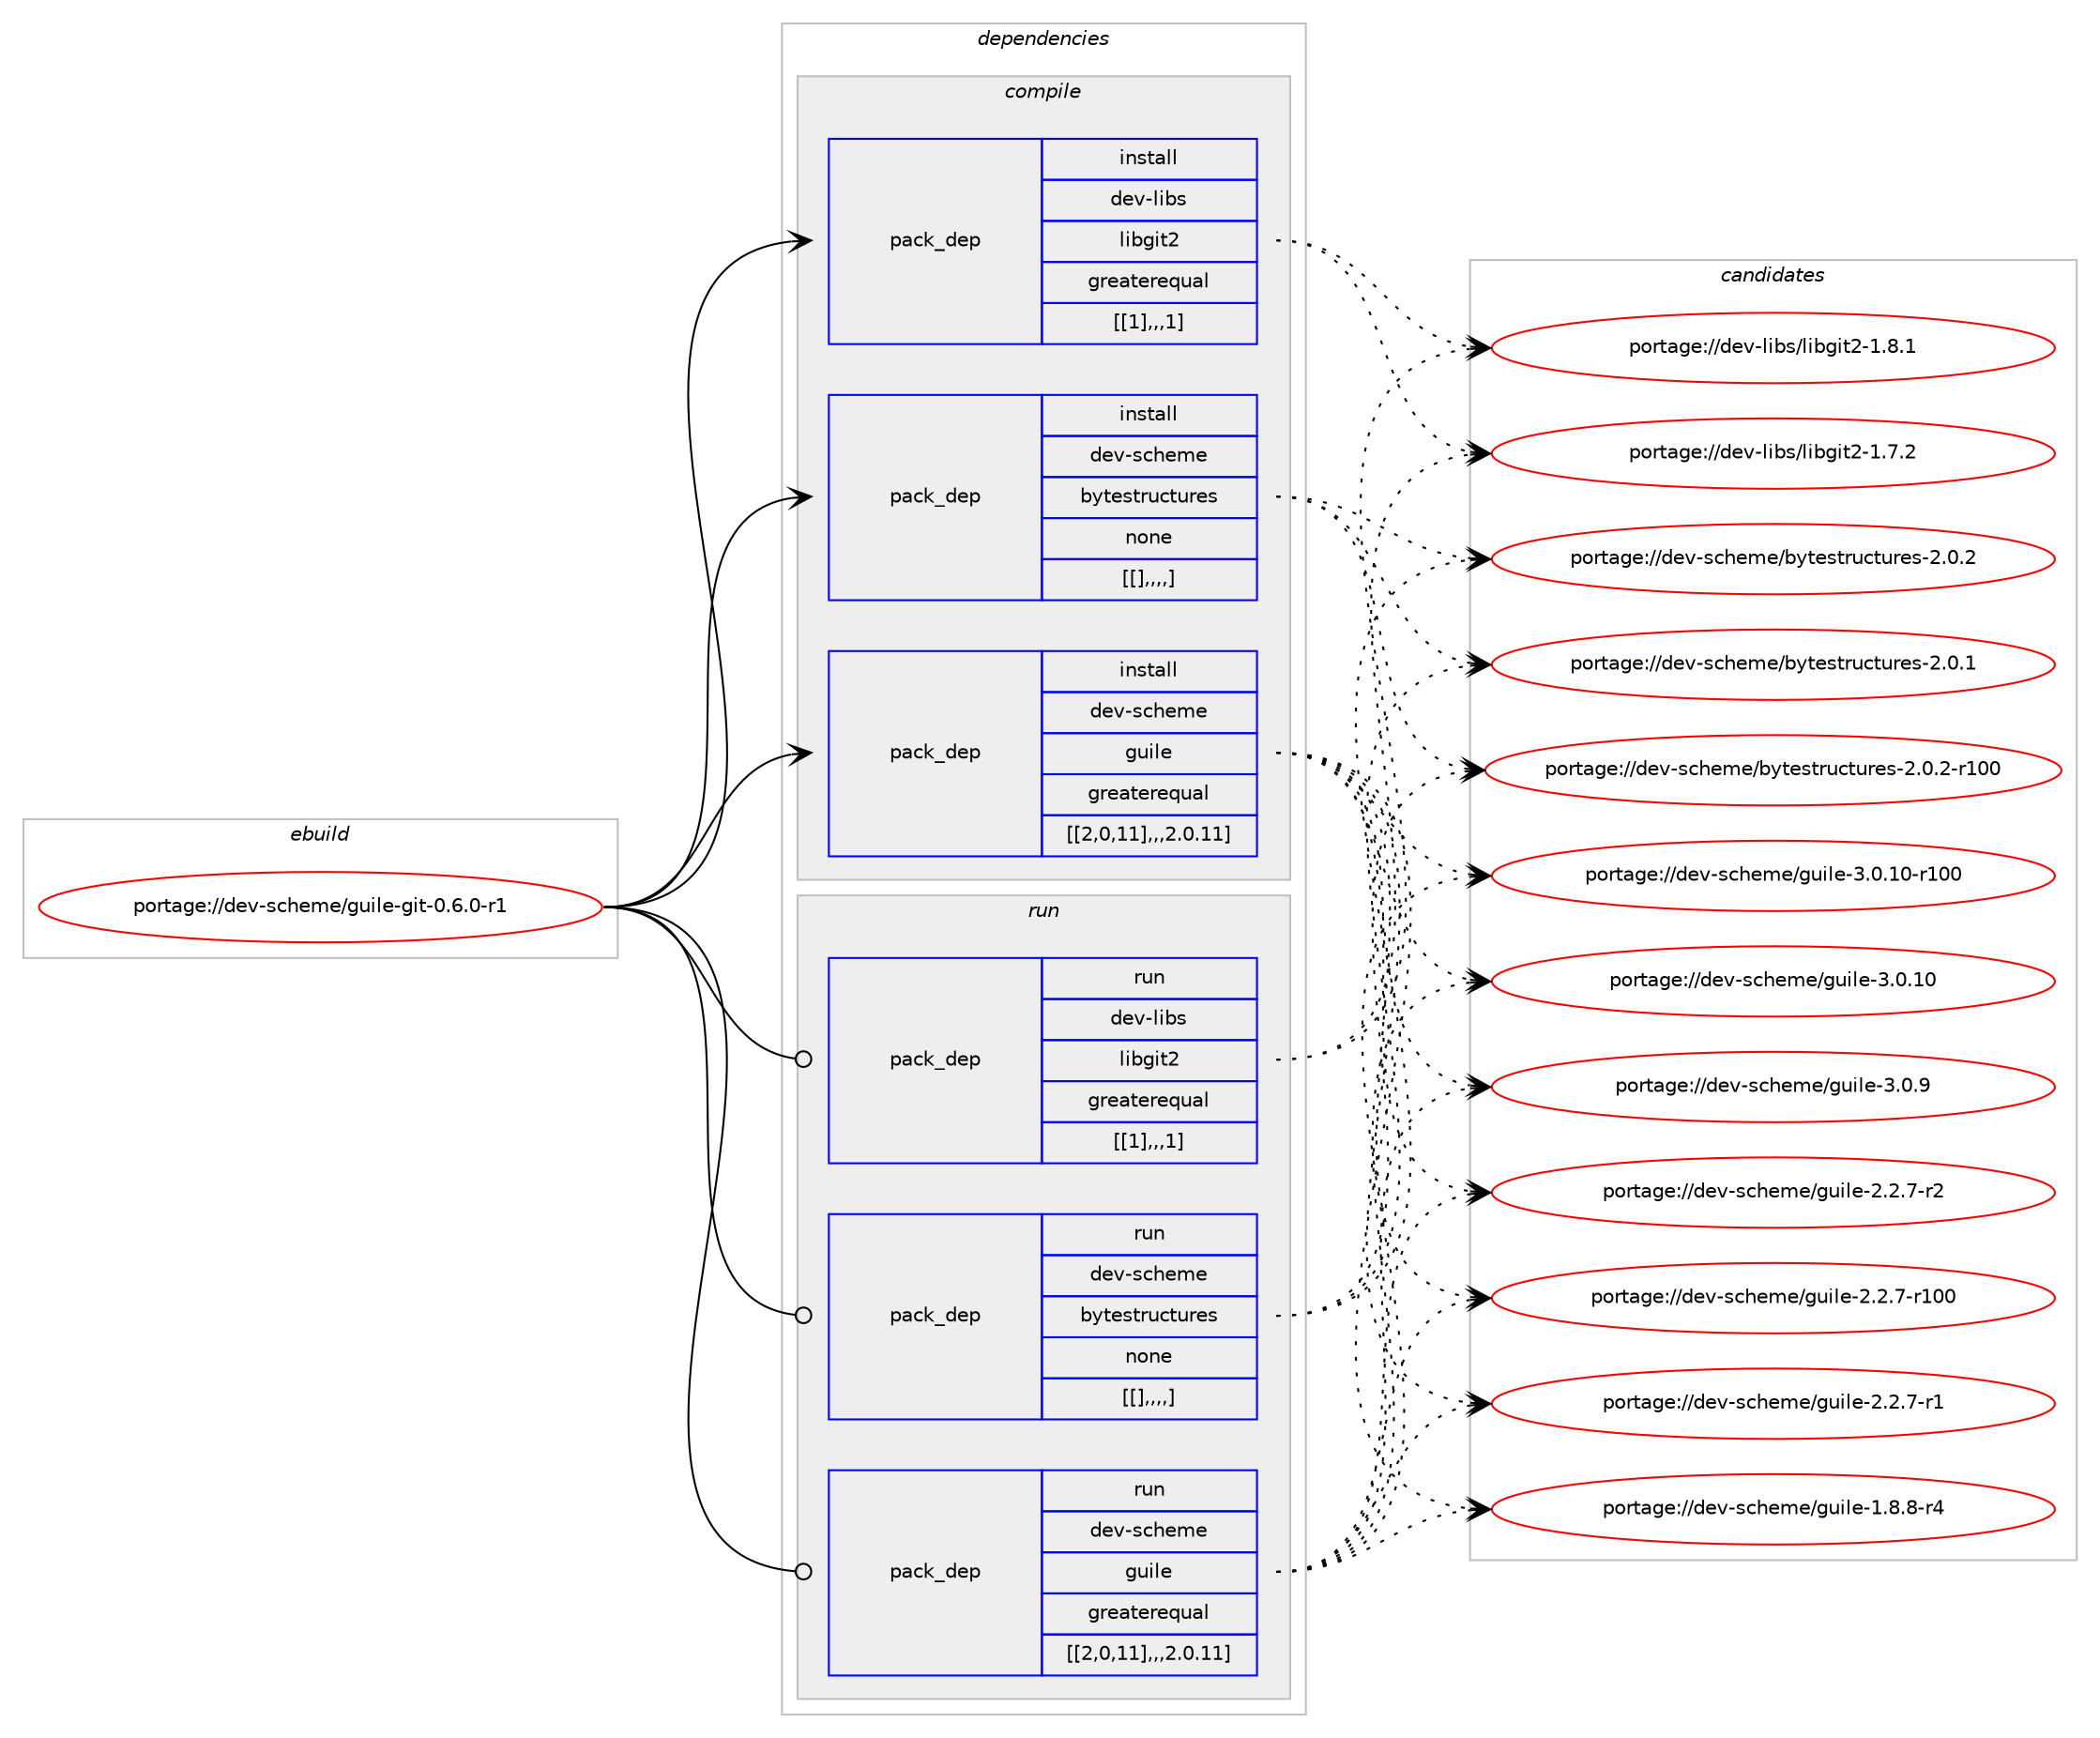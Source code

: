 digraph prolog {

# *************
# Graph options
# *************

newrank=true;
concentrate=true;
compound=true;
graph [rankdir=LR,fontname=Helvetica,fontsize=10,ranksep=1.5];#, ranksep=2.5, nodesep=0.2];
edge  [arrowhead=vee];
node  [fontname=Helvetica,fontsize=10];

# **********
# The ebuild
# **********

subgraph cluster_leftcol {
color=gray;
label=<<i>ebuild</i>>;
id [label="portage://dev-scheme/guile-git-0.6.0-r1", color=red, width=4, href="../dev-scheme/guile-git-0.6.0-r1.svg"];
}

# ****************
# The dependencies
# ****************

subgraph cluster_midcol {
color=gray;
label=<<i>dependencies</i>>;
subgraph cluster_compile {
fillcolor="#eeeeee";
style=filled;
label=<<i>compile</i>>;
subgraph pack150675 {
dependency213540 [label=<<TABLE BORDER="0" CELLBORDER="1" CELLSPACING="0" CELLPADDING="4" WIDTH="220"><TR><TD ROWSPAN="6" CELLPADDING="30">pack_dep</TD></TR><TR><TD WIDTH="110">install</TD></TR><TR><TD>dev-libs</TD></TR><TR><TD>libgit2</TD></TR><TR><TD>greaterequal</TD></TR><TR><TD>[[1],,,1]</TD></TR></TABLE>>, shape=none, color=blue];
}
id:e -> dependency213540:w [weight=20,style="solid",arrowhead="vee"];
subgraph pack150676 {
dependency213541 [label=<<TABLE BORDER="0" CELLBORDER="1" CELLSPACING="0" CELLPADDING="4" WIDTH="220"><TR><TD ROWSPAN="6" CELLPADDING="30">pack_dep</TD></TR><TR><TD WIDTH="110">install</TD></TR><TR><TD>dev-scheme</TD></TR><TR><TD>bytestructures</TD></TR><TR><TD>none</TD></TR><TR><TD>[[],,,,]</TD></TR></TABLE>>, shape=none, color=blue];
}
id:e -> dependency213541:w [weight=20,style="solid",arrowhead="vee"];
subgraph pack150677 {
dependency213542 [label=<<TABLE BORDER="0" CELLBORDER="1" CELLSPACING="0" CELLPADDING="4" WIDTH="220"><TR><TD ROWSPAN="6" CELLPADDING="30">pack_dep</TD></TR><TR><TD WIDTH="110">install</TD></TR><TR><TD>dev-scheme</TD></TR><TR><TD>guile</TD></TR><TR><TD>greaterequal</TD></TR><TR><TD>[[2,0,11],,,2.0.11]</TD></TR></TABLE>>, shape=none, color=blue];
}
id:e -> dependency213542:w [weight=20,style="solid",arrowhead="vee"];
}
subgraph cluster_compileandrun {
fillcolor="#eeeeee";
style=filled;
label=<<i>compile and run</i>>;
}
subgraph cluster_run {
fillcolor="#eeeeee";
style=filled;
label=<<i>run</i>>;
subgraph pack150678 {
dependency213543 [label=<<TABLE BORDER="0" CELLBORDER="1" CELLSPACING="0" CELLPADDING="4" WIDTH="220"><TR><TD ROWSPAN="6" CELLPADDING="30">pack_dep</TD></TR><TR><TD WIDTH="110">run</TD></TR><TR><TD>dev-libs</TD></TR><TR><TD>libgit2</TD></TR><TR><TD>greaterequal</TD></TR><TR><TD>[[1],,,1]</TD></TR></TABLE>>, shape=none, color=blue];
}
id:e -> dependency213543:w [weight=20,style="solid",arrowhead="odot"];
subgraph pack150679 {
dependency213544 [label=<<TABLE BORDER="0" CELLBORDER="1" CELLSPACING="0" CELLPADDING="4" WIDTH="220"><TR><TD ROWSPAN="6" CELLPADDING="30">pack_dep</TD></TR><TR><TD WIDTH="110">run</TD></TR><TR><TD>dev-scheme</TD></TR><TR><TD>bytestructures</TD></TR><TR><TD>none</TD></TR><TR><TD>[[],,,,]</TD></TR></TABLE>>, shape=none, color=blue];
}
id:e -> dependency213544:w [weight=20,style="solid",arrowhead="odot"];
subgraph pack150680 {
dependency213545 [label=<<TABLE BORDER="0" CELLBORDER="1" CELLSPACING="0" CELLPADDING="4" WIDTH="220"><TR><TD ROWSPAN="6" CELLPADDING="30">pack_dep</TD></TR><TR><TD WIDTH="110">run</TD></TR><TR><TD>dev-scheme</TD></TR><TR><TD>guile</TD></TR><TR><TD>greaterequal</TD></TR><TR><TD>[[2,0,11],,,2.0.11]</TD></TR></TABLE>>, shape=none, color=blue];
}
id:e -> dependency213545:w [weight=20,style="solid",arrowhead="odot"];
}
}

# **************
# The candidates
# **************

subgraph cluster_choices {
rank=same;
color=gray;
label=<<i>candidates</i>>;

subgraph choice150675 {
color=black;
nodesep=1;
choice1001011184510810598115471081059810310511650454946564649 [label="portage://dev-libs/libgit2-1.8.1", color=red, width=4,href="../dev-libs/libgit2-1.8.1.svg"];
choice1001011184510810598115471081059810310511650454946554650 [label="portage://dev-libs/libgit2-1.7.2", color=red, width=4,href="../dev-libs/libgit2-1.7.2.svg"];
dependency213540:e -> choice1001011184510810598115471081059810310511650454946564649:w [style=dotted,weight="100"];
dependency213540:e -> choice1001011184510810598115471081059810310511650454946554650:w [style=dotted,weight="100"];
}
subgraph choice150676 {
color=black;
nodesep=1;
choice100101118451159910410110910147981211161011151161141179911611711410111545504648465045114494848 [label="portage://dev-scheme/bytestructures-2.0.2-r100", color=red, width=4,href="../dev-scheme/bytestructures-2.0.2-r100.svg"];
choice1001011184511599104101109101479812111610111511611411799116117114101115455046484650 [label="portage://dev-scheme/bytestructures-2.0.2", color=red, width=4,href="../dev-scheme/bytestructures-2.0.2.svg"];
choice1001011184511599104101109101479812111610111511611411799116117114101115455046484649 [label="portage://dev-scheme/bytestructures-2.0.1", color=red, width=4,href="../dev-scheme/bytestructures-2.0.1.svg"];
dependency213541:e -> choice100101118451159910410110910147981211161011151161141179911611711410111545504648465045114494848:w [style=dotted,weight="100"];
dependency213541:e -> choice1001011184511599104101109101479812111610111511611411799116117114101115455046484650:w [style=dotted,weight="100"];
dependency213541:e -> choice1001011184511599104101109101479812111610111511611411799116117114101115455046484649:w [style=dotted,weight="100"];
}
subgraph choice150677 {
color=black;
nodesep=1;
choice1001011184511599104101109101471031171051081014551464846494845114494848 [label="portage://dev-scheme/guile-3.0.10-r100", color=red, width=4,href="../dev-scheme/guile-3.0.10-r100.svg"];
choice10010111845115991041011091014710311710510810145514648464948 [label="portage://dev-scheme/guile-3.0.10", color=red, width=4,href="../dev-scheme/guile-3.0.10.svg"];
choice100101118451159910410110910147103117105108101455146484657 [label="portage://dev-scheme/guile-3.0.9", color=red, width=4,href="../dev-scheme/guile-3.0.9.svg"];
choice1001011184511599104101109101471031171051081014550465046554511450 [label="portage://dev-scheme/guile-2.2.7-r2", color=red, width=4,href="../dev-scheme/guile-2.2.7-r2.svg"];
choice10010111845115991041011091014710311710510810145504650465545114494848 [label="portage://dev-scheme/guile-2.2.7-r100", color=red, width=4,href="../dev-scheme/guile-2.2.7-r100.svg"];
choice1001011184511599104101109101471031171051081014550465046554511449 [label="portage://dev-scheme/guile-2.2.7-r1", color=red, width=4,href="../dev-scheme/guile-2.2.7-r1.svg"];
choice1001011184511599104101109101471031171051081014549465646564511452 [label="portage://dev-scheme/guile-1.8.8-r4", color=red, width=4,href="../dev-scheme/guile-1.8.8-r4.svg"];
dependency213542:e -> choice1001011184511599104101109101471031171051081014551464846494845114494848:w [style=dotted,weight="100"];
dependency213542:e -> choice10010111845115991041011091014710311710510810145514648464948:w [style=dotted,weight="100"];
dependency213542:e -> choice100101118451159910410110910147103117105108101455146484657:w [style=dotted,weight="100"];
dependency213542:e -> choice1001011184511599104101109101471031171051081014550465046554511450:w [style=dotted,weight="100"];
dependency213542:e -> choice10010111845115991041011091014710311710510810145504650465545114494848:w [style=dotted,weight="100"];
dependency213542:e -> choice1001011184511599104101109101471031171051081014550465046554511449:w [style=dotted,weight="100"];
dependency213542:e -> choice1001011184511599104101109101471031171051081014549465646564511452:w [style=dotted,weight="100"];
}
subgraph choice150678 {
color=black;
nodesep=1;
choice1001011184510810598115471081059810310511650454946564649 [label="portage://dev-libs/libgit2-1.8.1", color=red, width=4,href="../dev-libs/libgit2-1.8.1.svg"];
choice1001011184510810598115471081059810310511650454946554650 [label="portage://dev-libs/libgit2-1.7.2", color=red, width=4,href="../dev-libs/libgit2-1.7.2.svg"];
dependency213543:e -> choice1001011184510810598115471081059810310511650454946564649:w [style=dotted,weight="100"];
dependency213543:e -> choice1001011184510810598115471081059810310511650454946554650:w [style=dotted,weight="100"];
}
subgraph choice150679 {
color=black;
nodesep=1;
choice100101118451159910410110910147981211161011151161141179911611711410111545504648465045114494848 [label="portage://dev-scheme/bytestructures-2.0.2-r100", color=red, width=4,href="../dev-scheme/bytestructures-2.0.2-r100.svg"];
choice1001011184511599104101109101479812111610111511611411799116117114101115455046484650 [label="portage://dev-scheme/bytestructures-2.0.2", color=red, width=4,href="../dev-scheme/bytestructures-2.0.2.svg"];
choice1001011184511599104101109101479812111610111511611411799116117114101115455046484649 [label="portage://dev-scheme/bytestructures-2.0.1", color=red, width=4,href="../dev-scheme/bytestructures-2.0.1.svg"];
dependency213544:e -> choice100101118451159910410110910147981211161011151161141179911611711410111545504648465045114494848:w [style=dotted,weight="100"];
dependency213544:e -> choice1001011184511599104101109101479812111610111511611411799116117114101115455046484650:w [style=dotted,weight="100"];
dependency213544:e -> choice1001011184511599104101109101479812111610111511611411799116117114101115455046484649:w [style=dotted,weight="100"];
}
subgraph choice150680 {
color=black;
nodesep=1;
choice1001011184511599104101109101471031171051081014551464846494845114494848 [label="portage://dev-scheme/guile-3.0.10-r100", color=red, width=4,href="../dev-scheme/guile-3.0.10-r100.svg"];
choice10010111845115991041011091014710311710510810145514648464948 [label="portage://dev-scheme/guile-3.0.10", color=red, width=4,href="../dev-scheme/guile-3.0.10.svg"];
choice100101118451159910410110910147103117105108101455146484657 [label="portage://dev-scheme/guile-3.0.9", color=red, width=4,href="../dev-scheme/guile-3.0.9.svg"];
choice1001011184511599104101109101471031171051081014550465046554511450 [label="portage://dev-scheme/guile-2.2.7-r2", color=red, width=4,href="../dev-scheme/guile-2.2.7-r2.svg"];
choice10010111845115991041011091014710311710510810145504650465545114494848 [label="portage://dev-scheme/guile-2.2.7-r100", color=red, width=4,href="../dev-scheme/guile-2.2.7-r100.svg"];
choice1001011184511599104101109101471031171051081014550465046554511449 [label="portage://dev-scheme/guile-2.2.7-r1", color=red, width=4,href="../dev-scheme/guile-2.2.7-r1.svg"];
choice1001011184511599104101109101471031171051081014549465646564511452 [label="portage://dev-scheme/guile-1.8.8-r4", color=red, width=4,href="../dev-scheme/guile-1.8.8-r4.svg"];
dependency213545:e -> choice1001011184511599104101109101471031171051081014551464846494845114494848:w [style=dotted,weight="100"];
dependency213545:e -> choice10010111845115991041011091014710311710510810145514648464948:w [style=dotted,weight="100"];
dependency213545:e -> choice100101118451159910410110910147103117105108101455146484657:w [style=dotted,weight="100"];
dependency213545:e -> choice1001011184511599104101109101471031171051081014550465046554511450:w [style=dotted,weight="100"];
dependency213545:e -> choice10010111845115991041011091014710311710510810145504650465545114494848:w [style=dotted,weight="100"];
dependency213545:e -> choice1001011184511599104101109101471031171051081014550465046554511449:w [style=dotted,weight="100"];
dependency213545:e -> choice1001011184511599104101109101471031171051081014549465646564511452:w [style=dotted,weight="100"];
}
}

}
